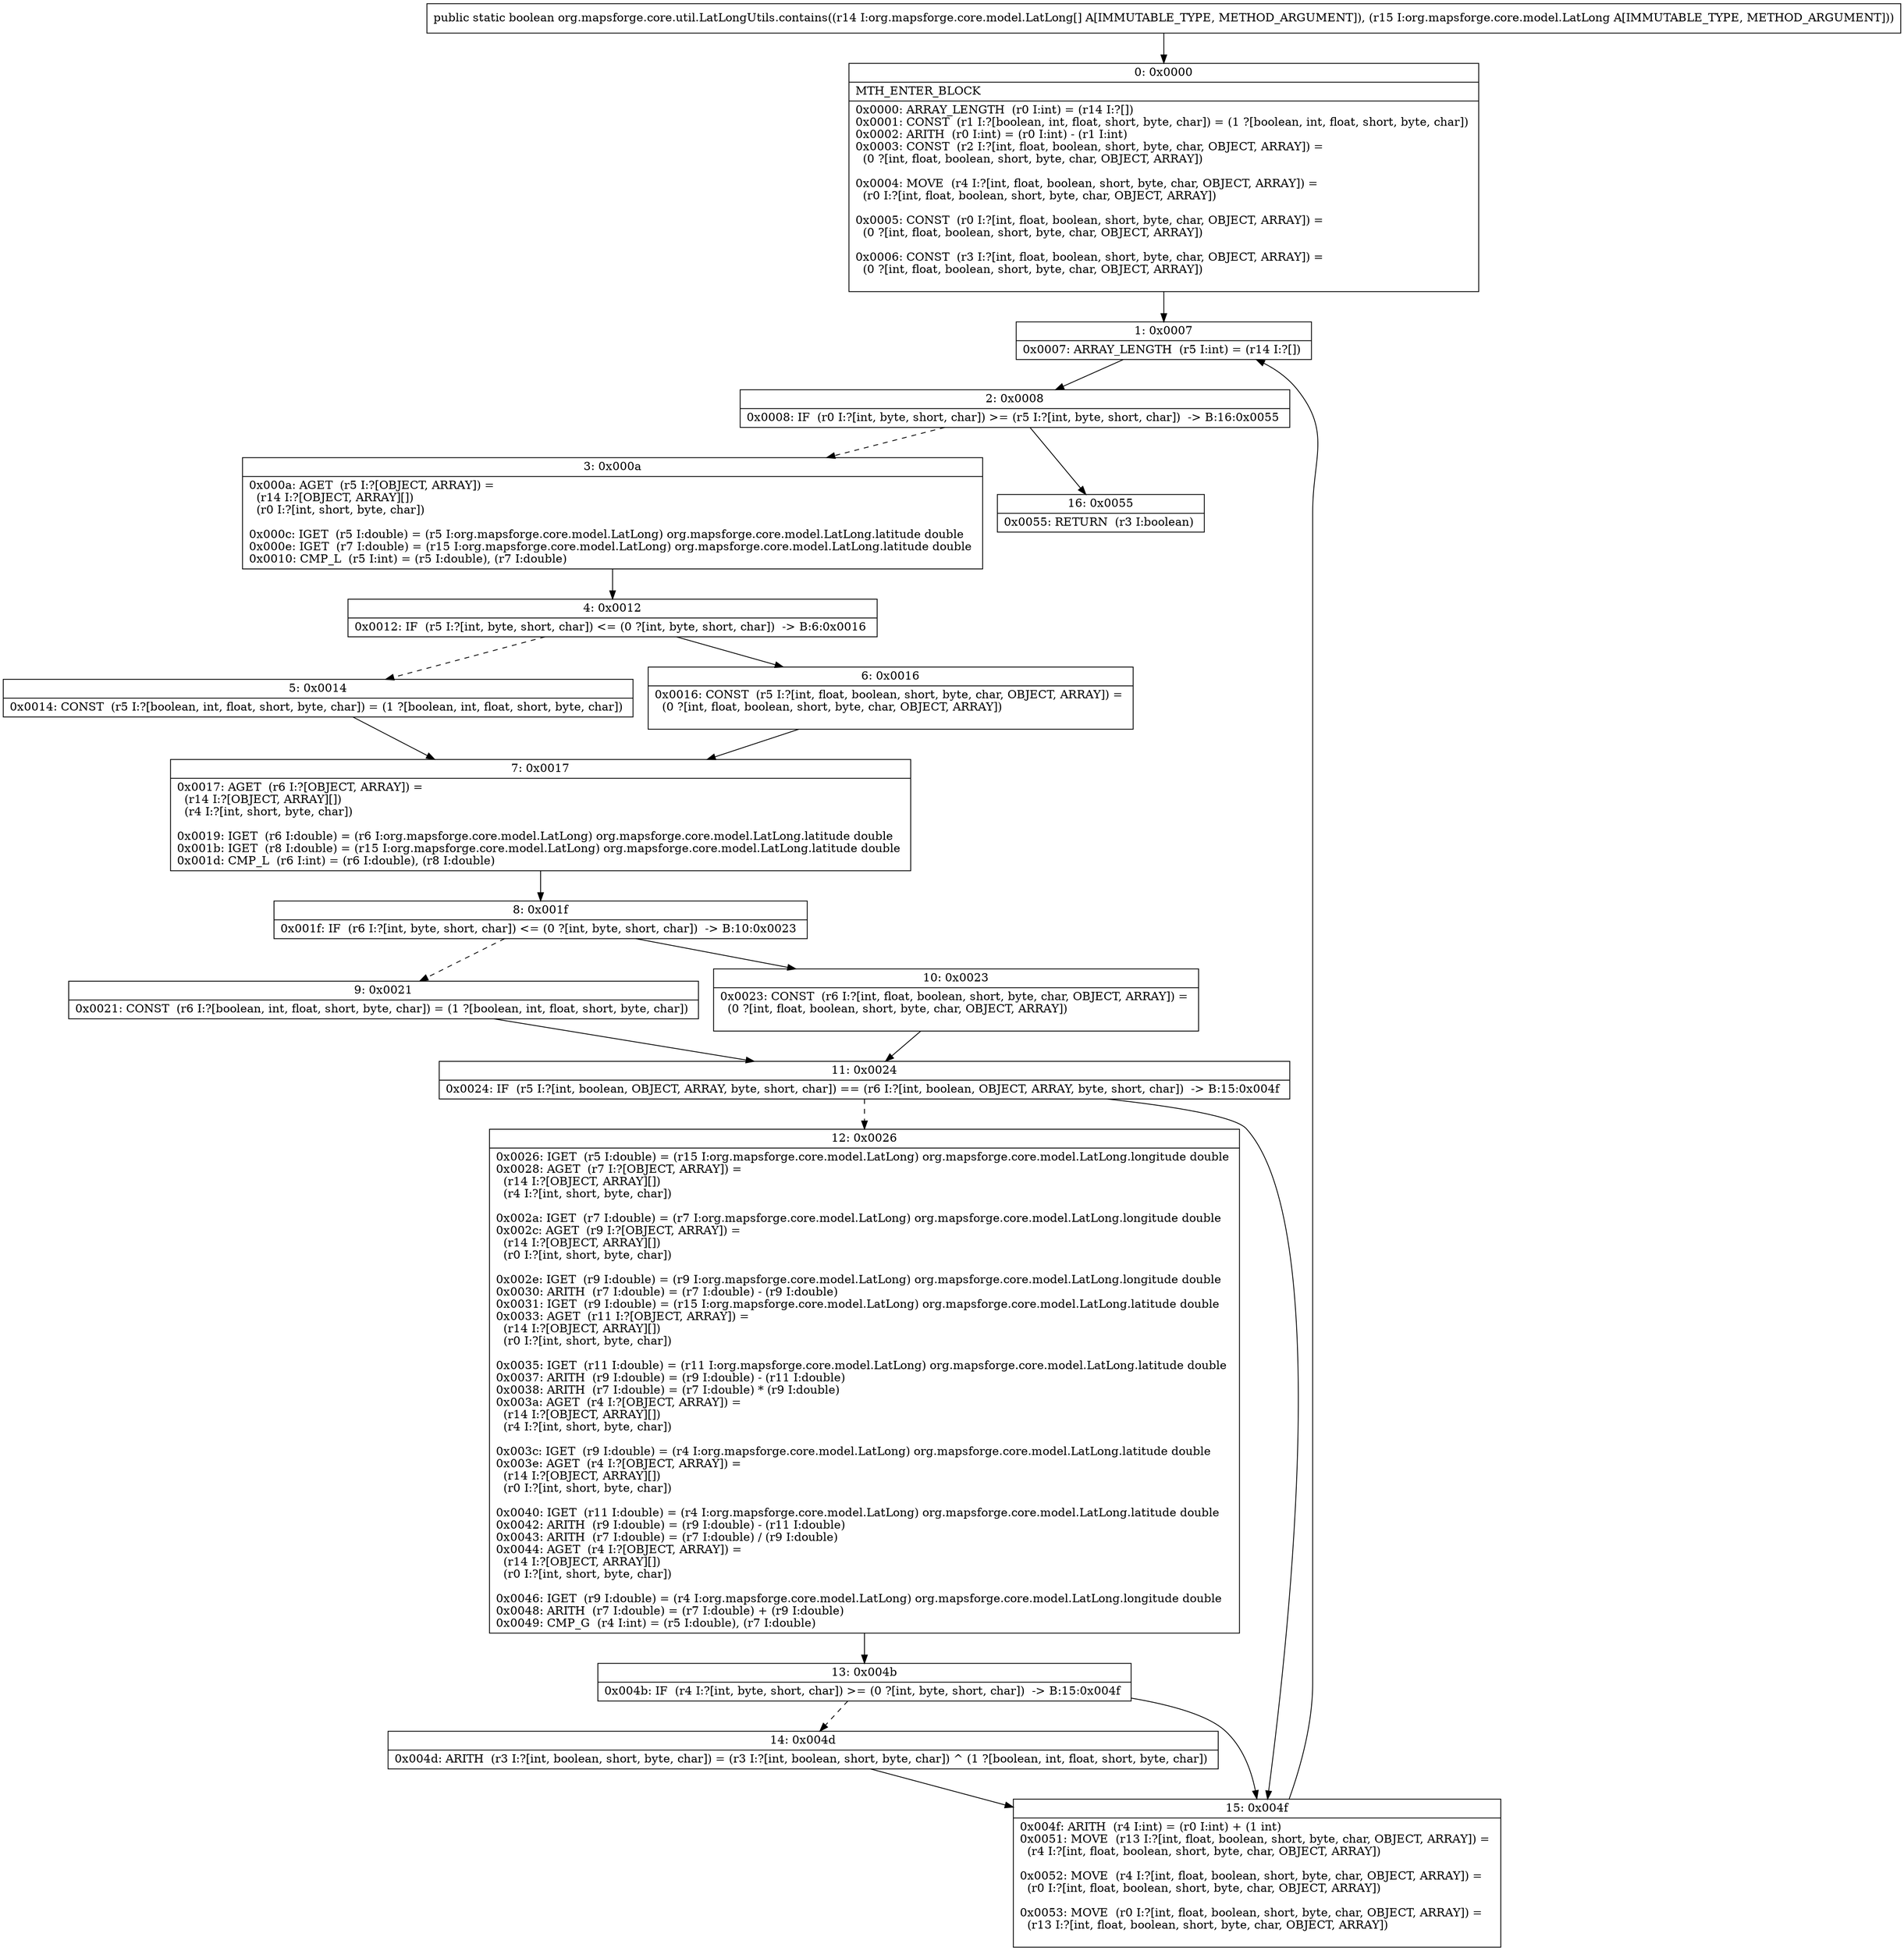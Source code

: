 digraph "CFG fororg.mapsforge.core.util.LatLongUtils.contains([Lorg\/mapsforge\/core\/model\/LatLong;Lorg\/mapsforge\/core\/model\/LatLong;)Z" {
Node_0 [shape=record,label="{0\:\ 0x0000|MTH_ENTER_BLOCK\l|0x0000: ARRAY_LENGTH  (r0 I:int) = (r14 I:?[]) \l0x0001: CONST  (r1 I:?[boolean, int, float, short, byte, char]) = (1 ?[boolean, int, float, short, byte, char]) \l0x0002: ARITH  (r0 I:int) = (r0 I:int) \- (r1 I:int) \l0x0003: CONST  (r2 I:?[int, float, boolean, short, byte, char, OBJECT, ARRAY]) = \l  (0 ?[int, float, boolean, short, byte, char, OBJECT, ARRAY])\l \l0x0004: MOVE  (r4 I:?[int, float, boolean, short, byte, char, OBJECT, ARRAY]) = \l  (r0 I:?[int, float, boolean, short, byte, char, OBJECT, ARRAY])\l \l0x0005: CONST  (r0 I:?[int, float, boolean, short, byte, char, OBJECT, ARRAY]) = \l  (0 ?[int, float, boolean, short, byte, char, OBJECT, ARRAY])\l \l0x0006: CONST  (r3 I:?[int, float, boolean, short, byte, char, OBJECT, ARRAY]) = \l  (0 ?[int, float, boolean, short, byte, char, OBJECT, ARRAY])\l \l}"];
Node_1 [shape=record,label="{1\:\ 0x0007|0x0007: ARRAY_LENGTH  (r5 I:int) = (r14 I:?[]) \l}"];
Node_2 [shape=record,label="{2\:\ 0x0008|0x0008: IF  (r0 I:?[int, byte, short, char]) \>= (r5 I:?[int, byte, short, char])  \-\> B:16:0x0055 \l}"];
Node_3 [shape=record,label="{3\:\ 0x000a|0x000a: AGET  (r5 I:?[OBJECT, ARRAY]) = \l  (r14 I:?[OBJECT, ARRAY][])\l  (r0 I:?[int, short, byte, char])\l \l0x000c: IGET  (r5 I:double) = (r5 I:org.mapsforge.core.model.LatLong) org.mapsforge.core.model.LatLong.latitude double \l0x000e: IGET  (r7 I:double) = (r15 I:org.mapsforge.core.model.LatLong) org.mapsforge.core.model.LatLong.latitude double \l0x0010: CMP_L  (r5 I:int) = (r5 I:double), (r7 I:double) \l}"];
Node_4 [shape=record,label="{4\:\ 0x0012|0x0012: IF  (r5 I:?[int, byte, short, char]) \<= (0 ?[int, byte, short, char])  \-\> B:6:0x0016 \l}"];
Node_5 [shape=record,label="{5\:\ 0x0014|0x0014: CONST  (r5 I:?[boolean, int, float, short, byte, char]) = (1 ?[boolean, int, float, short, byte, char]) \l}"];
Node_6 [shape=record,label="{6\:\ 0x0016|0x0016: CONST  (r5 I:?[int, float, boolean, short, byte, char, OBJECT, ARRAY]) = \l  (0 ?[int, float, boolean, short, byte, char, OBJECT, ARRAY])\l \l}"];
Node_7 [shape=record,label="{7\:\ 0x0017|0x0017: AGET  (r6 I:?[OBJECT, ARRAY]) = \l  (r14 I:?[OBJECT, ARRAY][])\l  (r4 I:?[int, short, byte, char])\l \l0x0019: IGET  (r6 I:double) = (r6 I:org.mapsforge.core.model.LatLong) org.mapsforge.core.model.LatLong.latitude double \l0x001b: IGET  (r8 I:double) = (r15 I:org.mapsforge.core.model.LatLong) org.mapsforge.core.model.LatLong.latitude double \l0x001d: CMP_L  (r6 I:int) = (r6 I:double), (r8 I:double) \l}"];
Node_8 [shape=record,label="{8\:\ 0x001f|0x001f: IF  (r6 I:?[int, byte, short, char]) \<= (0 ?[int, byte, short, char])  \-\> B:10:0x0023 \l}"];
Node_9 [shape=record,label="{9\:\ 0x0021|0x0021: CONST  (r6 I:?[boolean, int, float, short, byte, char]) = (1 ?[boolean, int, float, short, byte, char]) \l}"];
Node_10 [shape=record,label="{10\:\ 0x0023|0x0023: CONST  (r6 I:?[int, float, boolean, short, byte, char, OBJECT, ARRAY]) = \l  (0 ?[int, float, boolean, short, byte, char, OBJECT, ARRAY])\l \l}"];
Node_11 [shape=record,label="{11\:\ 0x0024|0x0024: IF  (r5 I:?[int, boolean, OBJECT, ARRAY, byte, short, char]) == (r6 I:?[int, boolean, OBJECT, ARRAY, byte, short, char])  \-\> B:15:0x004f \l}"];
Node_12 [shape=record,label="{12\:\ 0x0026|0x0026: IGET  (r5 I:double) = (r15 I:org.mapsforge.core.model.LatLong) org.mapsforge.core.model.LatLong.longitude double \l0x0028: AGET  (r7 I:?[OBJECT, ARRAY]) = \l  (r14 I:?[OBJECT, ARRAY][])\l  (r4 I:?[int, short, byte, char])\l \l0x002a: IGET  (r7 I:double) = (r7 I:org.mapsforge.core.model.LatLong) org.mapsforge.core.model.LatLong.longitude double \l0x002c: AGET  (r9 I:?[OBJECT, ARRAY]) = \l  (r14 I:?[OBJECT, ARRAY][])\l  (r0 I:?[int, short, byte, char])\l \l0x002e: IGET  (r9 I:double) = (r9 I:org.mapsforge.core.model.LatLong) org.mapsforge.core.model.LatLong.longitude double \l0x0030: ARITH  (r7 I:double) = (r7 I:double) \- (r9 I:double) \l0x0031: IGET  (r9 I:double) = (r15 I:org.mapsforge.core.model.LatLong) org.mapsforge.core.model.LatLong.latitude double \l0x0033: AGET  (r11 I:?[OBJECT, ARRAY]) = \l  (r14 I:?[OBJECT, ARRAY][])\l  (r0 I:?[int, short, byte, char])\l \l0x0035: IGET  (r11 I:double) = (r11 I:org.mapsforge.core.model.LatLong) org.mapsforge.core.model.LatLong.latitude double \l0x0037: ARITH  (r9 I:double) = (r9 I:double) \- (r11 I:double) \l0x0038: ARITH  (r7 I:double) = (r7 I:double) * (r9 I:double) \l0x003a: AGET  (r4 I:?[OBJECT, ARRAY]) = \l  (r14 I:?[OBJECT, ARRAY][])\l  (r4 I:?[int, short, byte, char])\l \l0x003c: IGET  (r9 I:double) = (r4 I:org.mapsforge.core.model.LatLong) org.mapsforge.core.model.LatLong.latitude double \l0x003e: AGET  (r4 I:?[OBJECT, ARRAY]) = \l  (r14 I:?[OBJECT, ARRAY][])\l  (r0 I:?[int, short, byte, char])\l \l0x0040: IGET  (r11 I:double) = (r4 I:org.mapsforge.core.model.LatLong) org.mapsforge.core.model.LatLong.latitude double \l0x0042: ARITH  (r9 I:double) = (r9 I:double) \- (r11 I:double) \l0x0043: ARITH  (r7 I:double) = (r7 I:double) \/ (r9 I:double) \l0x0044: AGET  (r4 I:?[OBJECT, ARRAY]) = \l  (r14 I:?[OBJECT, ARRAY][])\l  (r0 I:?[int, short, byte, char])\l \l0x0046: IGET  (r9 I:double) = (r4 I:org.mapsforge.core.model.LatLong) org.mapsforge.core.model.LatLong.longitude double \l0x0048: ARITH  (r7 I:double) = (r7 I:double) + (r9 I:double) \l0x0049: CMP_G  (r4 I:int) = (r5 I:double), (r7 I:double) \l}"];
Node_13 [shape=record,label="{13\:\ 0x004b|0x004b: IF  (r4 I:?[int, byte, short, char]) \>= (0 ?[int, byte, short, char])  \-\> B:15:0x004f \l}"];
Node_14 [shape=record,label="{14\:\ 0x004d|0x004d: ARITH  (r3 I:?[int, boolean, short, byte, char]) = (r3 I:?[int, boolean, short, byte, char]) ^ (1 ?[boolean, int, float, short, byte, char]) \l}"];
Node_15 [shape=record,label="{15\:\ 0x004f|0x004f: ARITH  (r4 I:int) = (r0 I:int) + (1 int) \l0x0051: MOVE  (r13 I:?[int, float, boolean, short, byte, char, OBJECT, ARRAY]) = \l  (r4 I:?[int, float, boolean, short, byte, char, OBJECT, ARRAY])\l \l0x0052: MOVE  (r4 I:?[int, float, boolean, short, byte, char, OBJECT, ARRAY]) = \l  (r0 I:?[int, float, boolean, short, byte, char, OBJECT, ARRAY])\l \l0x0053: MOVE  (r0 I:?[int, float, boolean, short, byte, char, OBJECT, ARRAY]) = \l  (r13 I:?[int, float, boolean, short, byte, char, OBJECT, ARRAY])\l \l}"];
Node_16 [shape=record,label="{16\:\ 0x0055|0x0055: RETURN  (r3 I:boolean) \l}"];
MethodNode[shape=record,label="{public static boolean org.mapsforge.core.util.LatLongUtils.contains((r14 I:org.mapsforge.core.model.LatLong[] A[IMMUTABLE_TYPE, METHOD_ARGUMENT]), (r15 I:org.mapsforge.core.model.LatLong A[IMMUTABLE_TYPE, METHOD_ARGUMENT])) }"];
MethodNode -> Node_0;
Node_0 -> Node_1;
Node_1 -> Node_2;
Node_2 -> Node_3[style=dashed];
Node_2 -> Node_16;
Node_3 -> Node_4;
Node_4 -> Node_5[style=dashed];
Node_4 -> Node_6;
Node_5 -> Node_7;
Node_6 -> Node_7;
Node_7 -> Node_8;
Node_8 -> Node_9[style=dashed];
Node_8 -> Node_10;
Node_9 -> Node_11;
Node_10 -> Node_11;
Node_11 -> Node_12[style=dashed];
Node_11 -> Node_15;
Node_12 -> Node_13;
Node_13 -> Node_14[style=dashed];
Node_13 -> Node_15;
Node_14 -> Node_15;
Node_15 -> Node_1;
}

